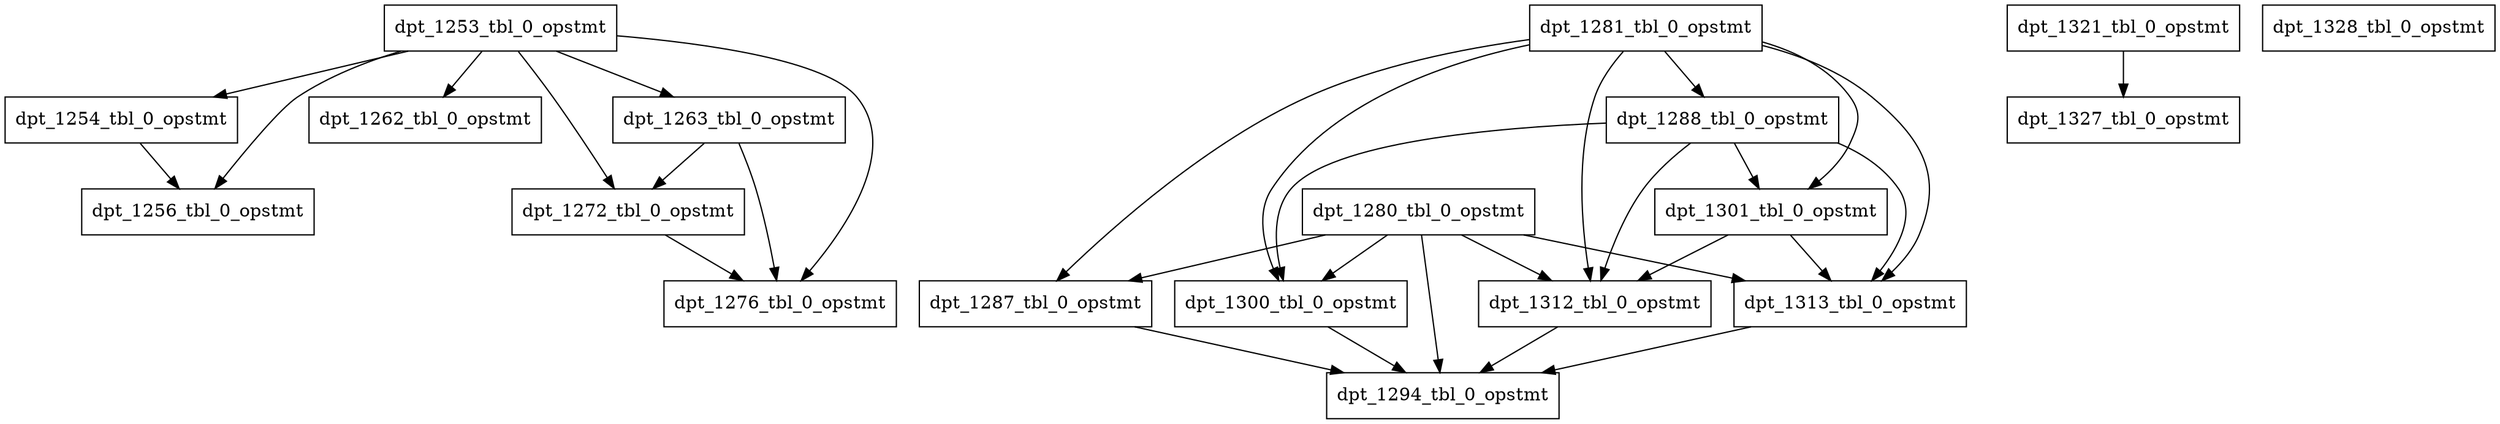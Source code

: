 digraph G {
  dpt_1253_tbl_0_opstmt [shape=box, ];
  dpt_1254_tbl_0_opstmt [shape=box, ];
  dpt_1256_tbl_0_opstmt [shape=box, ];
  dpt_1262_tbl_0_opstmt [shape=box, ];
  dpt_1263_tbl_0_opstmt [shape=box, ];
  dpt_1272_tbl_0_opstmt [shape=box, ];
  dpt_1276_tbl_0_opstmt [shape=box, ];
  dpt_1280_tbl_0_opstmt [shape=box, ];
  dpt_1281_tbl_0_opstmt [shape=box, ];
  dpt_1287_tbl_0_opstmt [shape=box, ];
  dpt_1288_tbl_0_opstmt [shape=box, ];
  dpt_1294_tbl_0_opstmt [shape=box, ];
  dpt_1300_tbl_0_opstmt [shape=box, ];
  dpt_1301_tbl_0_opstmt [shape=box, ];
  dpt_1312_tbl_0_opstmt [shape=box, ];
  dpt_1313_tbl_0_opstmt [shape=box, ];
  dpt_1321_tbl_0_opstmt [shape=box, ];
  dpt_1327_tbl_0_opstmt [shape=box, ];
  dpt_1328_tbl_0_opstmt [shape=box, ];
  
  
  dpt_1253_tbl_0_opstmt -> dpt_1254_tbl_0_opstmt;
  dpt_1253_tbl_0_opstmt -> dpt_1256_tbl_0_opstmt;
  dpt_1253_tbl_0_opstmt -> dpt_1262_tbl_0_opstmt;
  dpt_1253_tbl_0_opstmt -> dpt_1263_tbl_0_opstmt;
  dpt_1253_tbl_0_opstmt -> dpt_1272_tbl_0_opstmt;
  dpt_1253_tbl_0_opstmt -> dpt_1276_tbl_0_opstmt;
  dpt_1254_tbl_0_opstmt -> dpt_1256_tbl_0_opstmt;
  dpt_1263_tbl_0_opstmt -> dpt_1272_tbl_0_opstmt;
  dpt_1263_tbl_0_opstmt -> dpt_1276_tbl_0_opstmt;
  dpt_1272_tbl_0_opstmt -> dpt_1276_tbl_0_opstmt;
  dpt_1280_tbl_0_opstmt -> dpt_1287_tbl_0_opstmt;
  dpt_1280_tbl_0_opstmt -> dpt_1294_tbl_0_opstmt;
  dpt_1280_tbl_0_opstmt -> dpt_1300_tbl_0_opstmt;
  dpt_1280_tbl_0_opstmt -> dpt_1312_tbl_0_opstmt;
  dpt_1280_tbl_0_opstmt -> dpt_1313_tbl_0_opstmt;
  dpt_1281_tbl_0_opstmt -> dpt_1287_tbl_0_opstmt;
  dpt_1281_tbl_0_opstmt -> dpt_1288_tbl_0_opstmt;
  dpt_1281_tbl_0_opstmt -> dpt_1300_tbl_0_opstmt;
  dpt_1281_tbl_0_opstmt -> dpt_1301_tbl_0_opstmt;
  dpt_1281_tbl_0_opstmt -> dpt_1312_tbl_0_opstmt;
  dpt_1281_tbl_0_opstmt -> dpt_1313_tbl_0_opstmt;
  dpt_1287_tbl_0_opstmt -> dpt_1294_tbl_0_opstmt;
  dpt_1288_tbl_0_opstmt -> dpt_1300_tbl_0_opstmt;
  dpt_1288_tbl_0_opstmt -> dpt_1301_tbl_0_opstmt;
  dpt_1288_tbl_0_opstmt -> dpt_1312_tbl_0_opstmt;
  dpt_1288_tbl_0_opstmt -> dpt_1313_tbl_0_opstmt;
  dpt_1300_tbl_0_opstmt -> dpt_1294_tbl_0_opstmt;
  dpt_1301_tbl_0_opstmt -> dpt_1312_tbl_0_opstmt;
  dpt_1301_tbl_0_opstmt -> dpt_1313_tbl_0_opstmt;
  dpt_1312_tbl_0_opstmt -> dpt_1294_tbl_0_opstmt;
  dpt_1313_tbl_0_opstmt -> dpt_1294_tbl_0_opstmt;
  dpt_1321_tbl_0_opstmt -> dpt_1327_tbl_0_opstmt;
  
  }